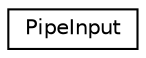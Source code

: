 digraph "Graphical Class Hierarchy"
{
 // LATEX_PDF_SIZE
  edge [fontname="Helvetica",fontsize="10",labelfontname="Helvetica",labelfontsize="10"];
  node [fontname="Helvetica",fontsize="10",shape=record];
  rankdir="LR";
  Node0 [label="PipeInput",height=0.2,width=0.4,color="black", fillcolor="white", style="filled",URL="$classPipeInput.html",tooltip="Object that reads a read end of a pipe and sends the data received on it to ethanlog."];
}
